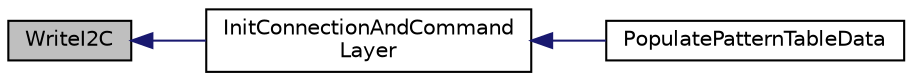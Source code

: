 digraph "WriteI2C"
{
 // INTERACTIVE_SVG=YES
  edge [fontname="Helvetica",fontsize="10",labelfontname="Helvetica",labelfontsize="10"];
  node [fontname="Helvetica",fontsize="10",shape=record];
  rankdir="LR";
  Node1 [label="WriteI2C",height=0.2,width=0.4,color="black", fillcolor="grey75", style="filled", fontcolor="black"];
  Node1 -> Node2 [dir="back",color="midnightblue",fontsize="10",style="solid",fontname="Helvetica"];
  Node2 [label="InitConnectionAndCommand\lLayer",height=0.2,width=0.4,color="black", fillcolor="white", style="filled",URL="$dlpc347x__samples_8c.html#a6d361351652414c38faa6afcee450975"];
  Node2 -> Node3 [dir="back",color="midnightblue",fontsize="10",style="solid",fontname="Helvetica"];
  Node3 [label="PopulatePatternTableData",height=0.2,width=0.4,color="black", fillcolor="white", style="filled",URL="$dlpc347x__samples_8c.html#a05763d44aaff7d0f837f4bb22b39dc0f"];
}
